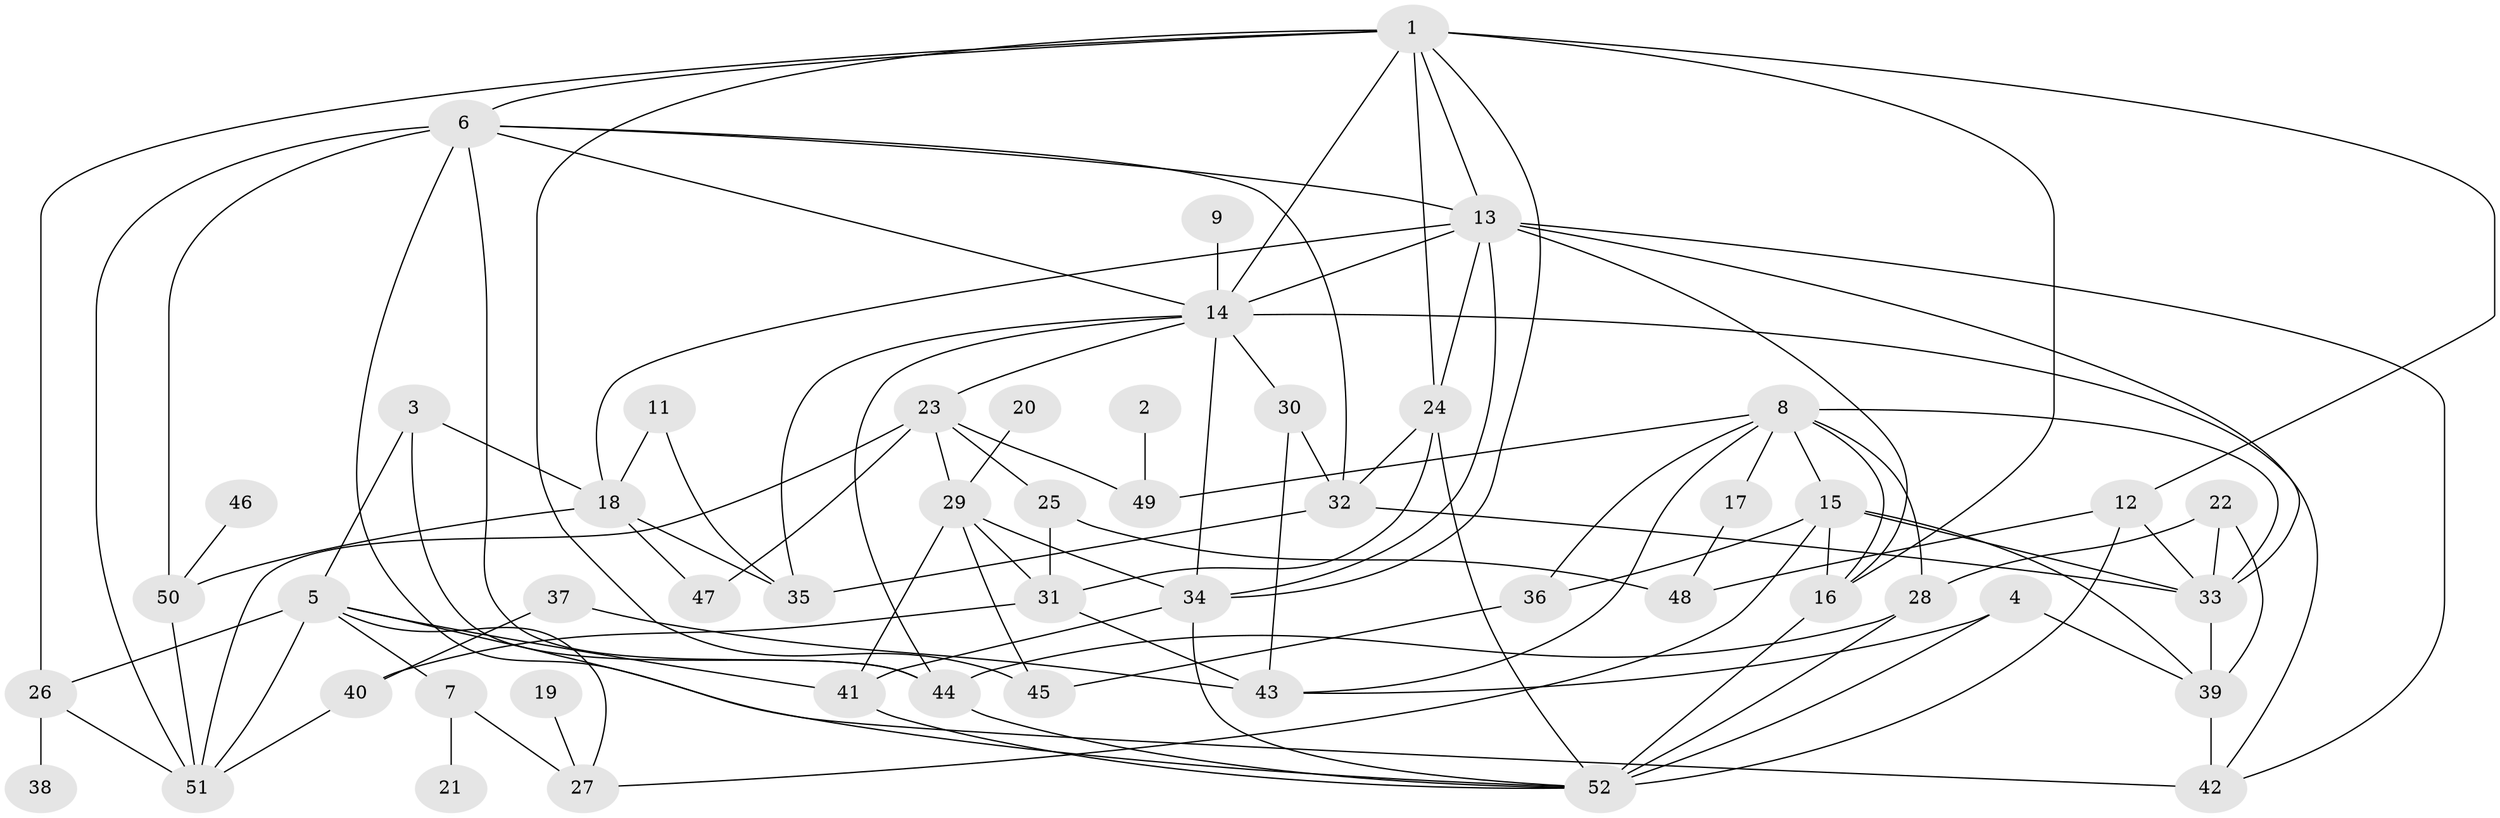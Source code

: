 // original degree distribution, {3: 0.23529411764705882, 8: 0.023529411764705882, 4: 0.2235294117647059, 2: 0.21176470588235294, 6: 0.03529411764705882, 7: 0.047058823529411764, 1: 0.08235294117647059, 5: 0.12941176470588237, 0: 0.011764705882352941}
// Generated by graph-tools (version 1.1) at 2025/35/03/04/25 23:35:57]
// undirected, 51 vertices, 109 edges
graph export_dot {
  node [color=gray90,style=filled];
  1;
  2;
  3;
  4;
  5;
  6;
  7;
  8;
  9;
  11;
  12;
  13;
  14;
  15;
  16;
  17;
  18;
  19;
  20;
  21;
  22;
  23;
  24;
  25;
  26;
  27;
  28;
  29;
  30;
  31;
  32;
  33;
  34;
  35;
  36;
  37;
  38;
  39;
  40;
  41;
  42;
  43;
  44;
  45;
  46;
  47;
  48;
  49;
  50;
  51;
  52;
  1 -- 6 [weight=1.0];
  1 -- 12 [weight=1.0];
  1 -- 13 [weight=1.0];
  1 -- 14 [weight=1.0];
  1 -- 16 [weight=1.0];
  1 -- 24 [weight=1.0];
  1 -- 26 [weight=1.0];
  1 -- 34 [weight=1.0];
  1 -- 45 [weight=1.0];
  2 -- 49 [weight=1.0];
  3 -- 5 [weight=1.0];
  3 -- 18 [weight=1.0];
  3 -- 44 [weight=1.0];
  4 -- 39 [weight=1.0];
  4 -- 43 [weight=1.0];
  4 -- 52 [weight=2.0];
  5 -- 7 [weight=1.0];
  5 -- 26 [weight=1.0];
  5 -- 27 [weight=1.0];
  5 -- 41 [weight=1.0];
  5 -- 42 [weight=2.0];
  5 -- 51 [weight=1.0];
  6 -- 13 [weight=1.0];
  6 -- 14 [weight=1.0];
  6 -- 32 [weight=1.0];
  6 -- 44 [weight=1.0];
  6 -- 50 [weight=1.0];
  6 -- 51 [weight=1.0];
  6 -- 52 [weight=1.0];
  7 -- 21 [weight=1.0];
  7 -- 27 [weight=1.0];
  8 -- 15 [weight=1.0];
  8 -- 16 [weight=1.0];
  8 -- 17 [weight=1.0];
  8 -- 28 [weight=1.0];
  8 -- 33 [weight=1.0];
  8 -- 36 [weight=1.0];
  8 -- 43 [weight=1.0];
  8 -- 49 [weight=1.0];
  9 -- 14 [weight=1.0];
  11 -- 18 [weight=1.0];
  11 -- 35 [weight=1.0];
  12 -- 33 [weight=1.0];
  12 -- 48 [weight=1.0];
  12 -- 52 [weight=1.0];
  13 -- 14 [weight=1.0];
  13 -- 16 [weight=1.0];
  13 -- 18 [weight=1.0];
  13 -- 24 [weight=1.0];
  13 -- 33 [weight=1.0];
  13 -- 34 [weight=1.0];
  13 -- 42 [weight=1.0];
  14 -- 23 [weight=1.0];
  14 -- 30 [weight=1.0];
  14 -- 34 [weight=1.0];
  14 -- 35 [weight=1.0];
  14 -- 42 [weight=1.0];
  14 -- 44 [weight=1.0];
  15 -- 16 [weight=1.0];
  15 -- 27 [weight=1.0];
  15 -- 33 [weight=1.0];
  15 -- 36 [weight=1.0];
  15 -- 39 [weight=1.0];
  16 -- 52 [weight=1.0];
  17 -- 48 [weight=1.0];
  18 -- 35 [weight=1.0];
  18 -- 47 [weight=3.0];
  18 -- 50 [weight=1.0];
  19 -- 27 [weight=1.0];
  20 -- 29 [weight=1.0];
  22 -- 28 [weight=1.0];
  22 -- 33 [weight=1.0];
  22 -- 39 [weight=2.0];
  23 -- 25 [weight=1.0];
  23 -- 29 [weight=1.0];
  23 -- 47 [weight=2.0];
  23 -- 49 [weight=1.0];
  23 -- 51 [weight=1.0];
  24 -- 31 [weight=1.0];
  24 -- 32 [weight=1.0];
  24 -- 52 [weight=1.0];
  25 -- 31 [weight=1.0];
  25 -- 48 [weight=1.0];
  26 -- 38 [weight=1.0];
  26 -- 51 [weight=1.0];
  28 -- 44 [weight=1.0];
  28 -- 52 [weight=1.0];
  29 -- 31 [weight=1.0];
  29 -- 34 [weight=1.0];
  29 -- 41 [weight=1.0];
  29 -- 45 [weight=1.0];
  30 -- 32 [weight=1.0];
  30 -- 43 [weight=1.0];
  31 -- 40 [weight=1.0];
  31 -- 43 [weight=1.0];
  32 -- 33 [weight=1.0];
  32 -- 35 [weight=1.0];
  33 -- 39 [weight=1.0];
  34 -- 41 [weight=1.0];
  34 -- 52 [weight=1.0];
  36 -- 45 [weight=1.0];
  37 -- 40 [weight=1.0];
  37 -- 43 [weight=1.0];
  39 -- 42 [weight=1.0];
  40 -- 51 [weight=1.0];
  41 -- 52 [weight=1.0];
  44 -- 52 [weight=1.0];
  46 -- 50 [weight=1.0];
  50 -- 51 [weight=1.0];
}
